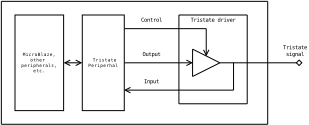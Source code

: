 <?xml version="1.0"?>
<diagram xmlns:dia="http://www.lysator.liu.se/~alla/dia/">
  <diagramdata>
    <attribute name="background">
      <color val="#ffffff"/>
    </attribute>
    <attribute name="paper">
      <composite type="paper">
        <attribute name="name">
          <string>#A4#</string>
        </attribute>
        <attribute name="tmargin">
          <real val="2.82"/>
        </attribute>
        <attribute name="bmargin">
          <real val="2.82"/>
        </attribute>
        <attribute name="lmargin">
          <real val="2.82"/>
        </attribute>
        <attribute name="rmargin">
          <real val="2.82"/>
        </attribute>
        <attribute name="is_portrait">
          <boolean val="true"/>
        </attribute>
        <attribute name="scaling">
          <real val="0.337"/>
        </attribute>
        <attribute name="fitto">
          <boolean val="true"/>
        </attribute>
        <attribute name="fitwidth">
          <int val="1"/>
        </attribute>
        <attribute name="fitheight">
          <int val="1"/>
        </attribute>
      </composite>
    </attribute>
  </diagramdata>
  <layer name="Background" visible="true">
    <object type="Standard - Line" version="0" id="O0">
      <attribute name="obj_pos">
        <point val="9,5"/>
      </attribute>
      <attribute name="obj_bb">
        <rectangle val="8.95,4.95;13.05,7.05"/>
      </attribute>
      <attribute name="conn_endpoints">
        <point val="9,5"/>
        <point val="13,7"/>
      </attribute>
      <attribute name="numcp">
        <int val="1"/>
      </attribute>
    </object>
    <object type="Standard - Line" version="0" id="O1">
      <attribute name="obj_pos">
        <point val="13,7"/>
      </attribute>
      <attribute name="obj_bb">
        <rectangle val="8.95,6.95;13.05,9.05"/>
      </attribute>
      <attribute name="conn_endpoints">
        <point val="13,7"/>
        <point val="9,9"/>
      </attribute>
      <attribute name="numcp">
        <int val="1"/>
      </attribute>
    </object>
    <object type="Standard - Line" version="0" id="O2">
      <attribute name="obj_pos">
        <point val="9,5"/>
      </attribute>
      <attribute name="obj_bb">
        <rectangle val="8.95,4.95;9.05,9.05"/>
      </attribute>
      <attribute name="conn_endpoints">
        <point val="9,5"/>
        <point val="9,9"/>
      </attribute>
      <attribute name="numcp">
        <int val="1"/>
      </attribute>
    </object>
    <object type="Standard - Line" version="0" id="O3">
      <attribute name="obj_pos">
        <point val="13,7"/>
      </attribute>
      <attribute name="obj_bb">
        <rectangle val="12.15,6.15;25.85,7.85"/>
      </attribute>
      <attribute name="conn_endpoints">
        <point val="13,7"/>
        <point val="25,7"/>
      </attribute>
      <attribute name="numcp">
        <int val="1"/>
      </attribute>
      <attribute name="line_width">
        <real val="0.1"/>
      </attribute>
      <attribute name="end_arrow">
        <enum val="4"/>
      </attribute>
      <attribute name="end_arrow_length">
        <real val="0.8"/>
      </attribute>
      <attribute name="end_arrow_width">
        <real val="0.8"/>
      </attribute>
    </object>
    <object type="Standard - Line" version="0" id="O4">
      <attribute name="obj_pos">
        <point val="15,7"/>
      </attribute>
      <attribute name="obj_bb">
        <rectangle val="14.95,6.95;15.05,11.05"/>
      </attribute>
      <attribute name="conn_endpoints">
        <point val="15,7"/>
        <point val="15,11"/>
      </attribute>
      <attribute name="numcp">
        <int val="1"/>
      </attribute>
    </object>
    <object type="Standard - Line" version="0" id="O5">
      <attribute name="obj_pos">
        <point val="15,11"/>
      </attribute>
      <attribute name="obj_bb">
        <rectangle val="-1.85,10.15;15.85,11.85"/>
      </attribute>
      <attribute name="conn_endpoints">
        <point val="15,11"/>
        <point val="-1,11"/>
      </attribute>
      <attribute name="numcp">
        <int val="1"/>
      </attribute>
      <attribute name="line_width">
        <real val="0.1"/>
      </attribute>
      <attribute name="end_arrow">
        <enum val="1"/>
      </attribute>
      <attribute name="end_arrow_length">
        <real val="0.8"/>
      </attribute>
      <attribute name="end_arrow_width">
        <real val="0.8"/>
      </attribute>
    </object>
    <object type="Standard - Line" version="0" id="O6">
      <attribute name="obj_pos">
        <point val="-1,7"/>
      </attribute>
      <attribute name="obj_bb">
        <rectangle val="-1.85,6.15;9.85,7.85"/>
      </attribute>
      <attribute name="conn_endpoints">
        <point val="-1,7"/>
        <point val="9,7"/>
      </attribute>
      <attribute name="numcp">
        <int val="1"/>
      </attribute>
      <attribute name="line_width">
        <real val="0.1"/>
      </attribute>
      <attribute name="end_arrow">
        <enum val="1"/>
      </attribute>
      <attribute name="end_arrow_length">
        <real val="0.8"/>
      </attribute>
      <attribute name="end_arrow_width">
        <real val="0.8"/>
      </attribute>
      <connections>
        <connection handle="1" to="O2" connection="0"/>
      </connections>
    </object>
    <object type="Standard - Line" version="0" id="O7">
      <attribute name="obj_pos">
        <point val="-1,2"/>
      </attribute>
      <attribute name="obj_bb">
        <rectangle val="-1.05,1.95;11.05,2.05"/>
      </attribute>
      <attribute name="conn_endpoints">
        <point val="-1,2"/>
        <point val="11,2"/>
      </attribute>
      <attribute name="numcp">
        <int val="1"/>
      </attribute>
    </object>
    <object type="Standard - Line" version="0" id="O8">
      <attribute name="obj_pos">
        <point val="11,2"/>
      </attribute>
      <attribute name="obj_bb">
        <rectangle val="10.15,1.15;11.85,6.85"/>
      </attribute>
      <attribute name="conn_endpoints">
        <point val="11,2"/>
        <point val="11,6"/>
      </attribute>
      <attribute name="numcp">
        <int val="1"/>
      </attribute>
      <attribute name="line_width">
        <real val="0.1"/>
      </attribute>
      <attribute name="end_arrow">
        <enum val="1"/>
      </attribute>
      <attribute name="end_arrow_length">
        <real val="0.8"/>
      </attribute>
      <attribute name="end_arrow_width">
        <real val="0.8"/>
      </attribute>
      <connections>
        <connection handle="1" to="O0" connection="0"/>
      </connections>
    </object>
    <object type="Flowchart - Box" version="0" id="O9">
      <attribute name="obj_pos">
        <point val="-7.148,0"/>
      </attribute>
      <attribute name="obj_bb">
        <rectangle val="-7.198,-0.05;-0.95,14.05"/>
      </attribute>
      <attribute name="elem_corner">
        <point val="-7.148,0"/>
      </attribute>
      <attribute name="elem_width">
        <real val="6.148"/>
      </attribute>
      <attribute name="elem_height">
        <real val="14"/>
      </attribute>
      <attribute name="show_background">
        <boolean val="true"/>
      </attribute>
      <attribute name="padding">
        <real val="0.5"/>
      </attribute>
      <attribute name="text">
        <composite type="text">
          <attribute name="string">
            <string>#Tristate
Periperhal#</string>
          </attribute>
          <attribute name="font">
            <font name="Courier"/>
          </attribute>
          <attribute name="height">
            <real val="0.8"/>
          </attribute>
          <attribute name="pos">
            <point val="-4.074,6.834"/>
          </attribute>
          <attribute name="color">
            <color val="#000000"/>
          </attribute>
          <attribute name="alignment">
            <enum val="1"/>
          </attribute>
        </composite>
      </attribute>
    </object>
    <object type="Standard - Line" version="0" id="O10">
      <attribute name="obj_pos">
        <point val="7,0"/>
      </attribute>
      <attribute name="obj_bb">
        <rectangle val="6.95,-0.05;7.05,13.05"/>
      </attribute>
      <attribute name="conn_endpoints">
        <point val="7,0"/>
        <point val="7,13"/>
      </attribute>
      <attribute name="numcp">
        <int val="1"/>
      </attribute>
      <attribute name="line_width">
        <real val="0.1"/>
      </attribute>
    </object>
    <object type="Standard - Line" version="0" id="O11">
      <attribute name="obj_pos">
        <point val="7,0"/>
      </attribute>
      <attribute name="obj_bb">
        <rectangle val="6.95,-0.05;17.05,0.05"/>
      </attribute>
      <attribute name="conn_endpoints">
        <point val="7,0"/>
        <point val="17,0"/>
      </attribute>
      <attribute name="numcp">
        <int val="1"/>
      </attribute>
    </object>
    <object type="Standard - Line" version="0" id="O12">
      <attribute name="obj_pos">
        <point val="17,0"/>
      </attribute>
      <attribute name="obj_bb">
        <rectangle val="16.95,-0.05;17.05,13.05"/>
      </attribute>
      <attribute name="conn_endpoints">
        <point val="17,0"/>
        <point val="17,13"/>
      </attribute>
      <attribute name="numcp">
        <int val="1"/>
      </attribute>
    </object>
    <object type="Standard - Line" version="0" id="O13">
      <attribute name="obj_pos">
        <point val="17,13"/>
      </attribute>
      <attribute name="obj_bb">
        <rectangle val="6.95,12.95;17.05,13.05"/>
      </attribute>
      <attribute name="conn_endpoints">
        <point val="17,13"/>
        <point val="7,13"/>
      </attribute>
      <attribute name="numcp">
        <int val="1"/>
      </attribute>
    </object>
    <object type="Standard - Text" version="0" id="O14">
      <attribute name="obj_pos">
        <point val="12,1"/>
      </attribute>
      <attribute name="obj_bb">
        <rectangle val="7.355,0.207;16.645,1.207"/>
      </attribute>
      <attribute name="text">
        <composite type="text">
          <attribute name="string">
            <string>#Tristate driver#</string>
          </attribute>
          <attribute name="font">
            <font name="Courier"/>
          </attribute>
          <attribute name="height">
            <real val="1"/>
          </attribute>
          <attribute name="pos">
            <point val="12,1"/>
          </attribute>
          <attribute name="color">
            <color val="#000000"/>
          </attribute>
          <attribute name="alignment">
            <enum val="1"/>
          </attribute>
        </composite>
      </attribute>
    </object>
    <object type="Standard - Text" version="0" id="O15">
      <attribute name="obj_pos">
        <point val="3,1"/>
      </attribute>
      <attribute name="obj_bb">
        <rectangle val="0.779,0.207;5.221,1.207"/>
      </attribute>
      <attribute name="text">
        <composite type="text">
          <attribute name="string">
            <string>#Control#</string>
          </attribute>
          <attribute name="font">
            <font name="Courier"/>
          </attribute>
          <attribute name="height">
            <real val="1"/>
          </attribute>
          <attribute name="pos">
            <point val="3,1"/>
          </attribute>
          <attribute name="color">
            <color val="#000000"/>
          </attribute>
          <attribute name="alignment">
            <enum val="1"/>
          </attribute>
        </composite>
      </attribute>
    </object>
    <object type="Standard - Text" version="0" id="O16">
      <attribute name="obj_pos">
        <point val="3,6"/>
      </attribute>
      <attribute name="obj_bb">
        <rectangle val="1.082,5.207;4.918,6.207"/>
      </attribute>
      <attribute name="text">
        <composite type="text">
          <attribute name="string">
            <string>#Output#</string>
          </attribute>
          <attribute name="font">
            <font name="Courier"/>
          </attribute>
          <attribute name="height">
            <real val="1"/>
          </attribute>
          <attribute name="pos">
            <point val="3,6"/>
          </attribute>
          <attribute name="color">
            <color val="#000000"/>
          </attribute>
          <attribute name="alignment">
            <enum val="1"/>
          </attribute>
        </composite>
      </attribute>
    </object>
    <object type="Standard - Text" version="0" id="O17">
      <attribute name="obj_pos">
        <point val="3,10"/>
      </attribute>
      <attribute name="obj_bb">
        <rectangle val="1.385,9.207;4.615,10.207"/>
      </attribute>
      <attribute name="text">
        <composite type="text">
          <attribute name="string">
            <string>#Input#</string>
          </attribute>
          <attribute name="font">
            <font name="Courier"/>
          </attribute>
          <attribute name="height">
            <real val="1"/>
          </attribute>
          <attribute name="pos">
            <point val="3,10"/>
          </attribute>
          <attribute name="color">
            <color val="#000000"/>
          </attribute>
          <attribute name="alignment">
            <enum val="1"/>
          </attribute>
        </composite>
      </attribute>
    </object>
    <object type="Standard - Line" version="0" id="O18">
      <attribute name="obj_pos">
        <point val="-19,-2"/>
      </attribute>
      <attribute name="obj_bb">
        <rectangle val="-19.05,-2.05;20.05,-1.95"/>
      </attribute>
      <attribute name="conn_endpoints">
        <point val="-19,-2"/>
        <point val="20,-2"/>
      </attribute>
      <attribute name="numcp">
        <int val="1"/>
      </attribute>
    </object>
    <object type="Standard - Line" version="0" id="O19">
      <attribute name="obj_pos">
        <point val="20,-2"/>
      </attribute>
      <attribute name="obj_bb">
        <rectangle val="19.95,-2.05;20.05,16.05"/>
      </attribute>
      <attribute name="conn_endpoints">
        <point val="20,-2"/>
        <point val="20,16"/>
      </attribute>
      <attribute name="numcp">
        <int val="1"/>
      </attribute>
    </object>
    <object type="Standard - Line" version="0" id="O20">
      <attribute name="obj_pos">
        <point val="20,16"/>
      </attribute>
      <attribute name="obj_bb">
        <rectangle val="-19.05,15.95;20.05,16.05"/>
      </attribute>
      <attribute name="conn_endpoints">
        <point val="20,16"/>
        <point val="-19,16"/>
      </attribute>
      <attribute name="numcp">
        <int val="1"/>
      </attribute>
    </object>
    <object type="Standard - Line" version="0" id="O21">
      <attribute name="obj_pos">
        <point val="-19,-2"/>
      </attribute>
      <attribute name="obj_bb">
        <rectangle val="-19.05,-2.05;-18.95,16.05"/>
      </attribute>
      <attribute name="conn_endpoints">
        <point val="-19,-2"/>
        <point val="-19,16"/>
      </attribute>
      <attribute name="numcp">
        <int val="1"/>
      </attribute>
    </object>
    <object type="Flowchart - Box" version="0" id="O22">
      <attribute name="obj_pos">
        <point val="-17,0"/>
      </attribute>
      <attribute name="obj_bb">
        <rectangle val="-17.05,-0.05;-9.832,14.05"/>
      </attribute>
      <attribute name="elem_corner">
        <point val="-17,0"/>
      </attribute>
      <attribute name="elem_width">
        <real val="7.118"/>
      </attribute>
      <attribute name="elem_height">
        <real val="14"/>
      </attribute>
      <attribute name="show_background">
        <boolean val="true"/>
      </attribute>
      <attribute name="padding">
        <real val="0.5"/>
      </attribute>
      <attribute name="text">
        <composite type="text">
          <attribute name="string">
            <string>#MicroBlaze,
other 
peripherals,
etc.#</string>
          </attribute>
          <attribute name="font">
            <font name="Courier"/>
          </attribute>
          <attribute name="height">
            <real val="0.8"/>
          </attribute>
          <attribute name="pos">
            <point val="-13.441,6.034"/>
          </attribute>
          <attribute name="color">
            <color val="#000000"/>
          </attribute>
          <attribute name="alignment">
            <enum val="1"/>
          </attribute>
        </composite>
      </attribute>
    </object>
    <object type="Standard - Line" version="0" id="O23">
      <attribute name="obj_pos">
        <point val="-9.882,7"/>
      </attribute>
      <attribute name="obj_bb">
        <rectangle val="-10.757,6.125;-6.273,7.875"/>
      </attribute>
      <attribute name="conn_endpoints">
        <point val="-9.882,7"/>
        <point val="-7.148,7"/>
      </attribute>
      <attribute name="numcp">
        <int val="1"/>
      </attribute>
      <attribute name="line_width">
        <real val="0.15"/>
      </attribute>
      <attribute name="start_arrow">
        <enum val="1"/>
      </attribute>
      <attribute name="start_arrow_length">
        <real val="0.8"/>
      </attribute>
      <attribute name="start_arrow_width">
        <real val="0.8"/>
      </attribute>
      <attribute name="end_arrow">
        <enum val="1"/>
      </attribute>
      <attribute name="end_arrow_length">
        <real val="0.8"/>
      </attribute>
      <attribute name="end_arrow_width">
        <real val="0.8"/>
      </attribute>
      <connections>
        <connection handle="0" to="O22" connection="8"/>
        <connection handle="1" to="O9" connection="7"/>
      </connections>
    </object>
    <object type="Standard - Text" version="0" id="O24">
      <attribute name="obj_pos">
        <point val="24,5"/>
      </attribute>
      <attribute name="obj_bb">
        <rectangle val="21.476,4.207;26.524,6.207"/>
      </attribute>
      <attribute name="text">
        <composite type="text">
          <attribute name="string">
            <string>#Tristate
signal#</string>
          </attribute>
          <attribute name="font">
            <font name="Courier"/>
          </attribute>
          <attribute name="height">
            <real val="1"/>
          </attribute>
          <attribute name="pos">
            <point val="24,5"/>
          </attribute>
          <attribute name="color">
            <color val="#000000"/>
          </attribute>
          <attribute name="alignment">
            <enum val="1"/>
          </attribute>
        </composite>
      </attribute>
    </object>
  </layer>
</diagram>
